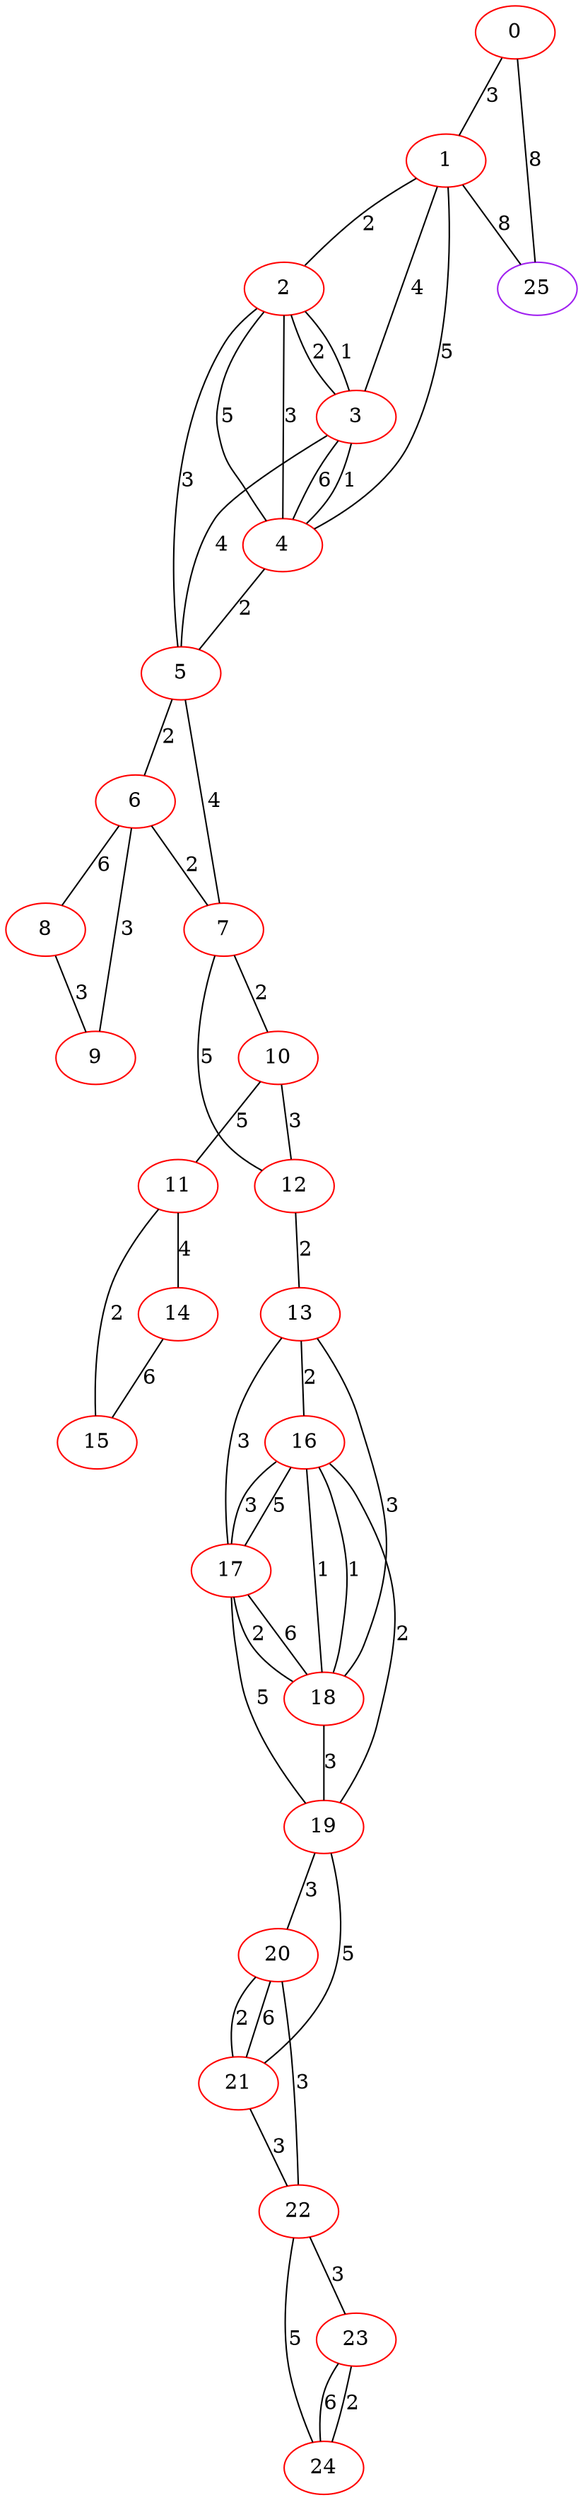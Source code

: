graph "" {
0 [color=red, weight=1];
1 [color=red, weight=1];
2 [color=red, weight=1];
3 [color=red, weight=1];
4 [color=red, weight=1];
5 [color=red, weight=1];
6 [color=red, weight=1];
7 [color=red, weight=1];
8 [color=red, weight=1];
9 [color=red, weight=1];
10 [color=red, weight=1];
11 [color=red, weight=1];
12 [color=red, weight=1];
13 [color=red, weight=1];
14 [color=red, weight=1];
15 [color=red, weight=1];
16 [color=red, weight=1];
17 [color=red, weight=1];
18 [color=red, weight=1];
19 [color=red, weight=1];
20 [color=red, weight=1];
21 [color=red, weight=1];
22 [color=red, weight=1];
23 [color=red, weight=1];
24 [color=red, weight=1];
25 [color=purple, weight=4];
0 -- 1  [key=0, label=3];
0 -- 25  [key=0, label=8];
1 -- 25  [key=0, label=8];
1 -- 2  [key=0, label=2];
1 -- 3  [key=0, label=4];
1 -- 4  [key=0, label=5];
2 -- 3  [key=0, label=1];
2 -- 3  [key=1, label=2];
2 -- 4  [key=0, label=5];
2 -- 4  [key=1, label=3];
2 -- 5  [key=0, label=3];
3 -- 4  [key=0, label=6];
3 -- 4  [key=1, label=1];
3 -- 5  [key=0, label=4];
4 -- 5  [key=0, label=2];
5 -- 6  [key=0, label=2];
5 -- 7  [key=0, label=4];
6 -- 8  [key=0, label=6];
6 -- 9  [key=0, label=3];
6 -- 7  [key=0, label=2];
7 -- 10  [key=0, label=2];
7 -- 12  [key=0, label=5];
8 -- 9  [key=0, label=3];
10 -- 11  [key=0, label=5];
10 -- 12  [key=0, label=3];
11 -- 14  [key=0, label=4];
11 -- 15  [key=0, label=2];
12 -- 13  [key=0, label=2];
13 -- 16  [key=0, label=2];
13 -- 17  [key=0, label=3];
13 -- 18  [key=0, label=3];
14 -- 15  [key=0, label=6];
16 -- 17  [key=0, label=5];
16 -- 17  [key=1, label=3];
16 -- 18  [key=0, label=1];
16 -- 18  [key=1, label=1];
16 -- 19  [key=0, label=2];
17 -- 18  [key=0, label=6];
17 -- 18  [key=1, label=2];
17 -- 19  [key=0, label=5];
18 -- 19  [key=0, label=3];
19 -- 20  [key=0, label=3];
19 -- 21  [key=0, label=5];
20 -- 21  [key=0, label=6];
20 -- 21  [key=1, label=2];
20 -- 22  [key=0, label=3];
21 -- 22  [key=0, label=3];
22 -- 24  [key=0, label=5];
22 -- 23  [key=0, label=3];
23 -- 24  [key=0, label=2];
23 -- 24  [key=1, label=6];
}

